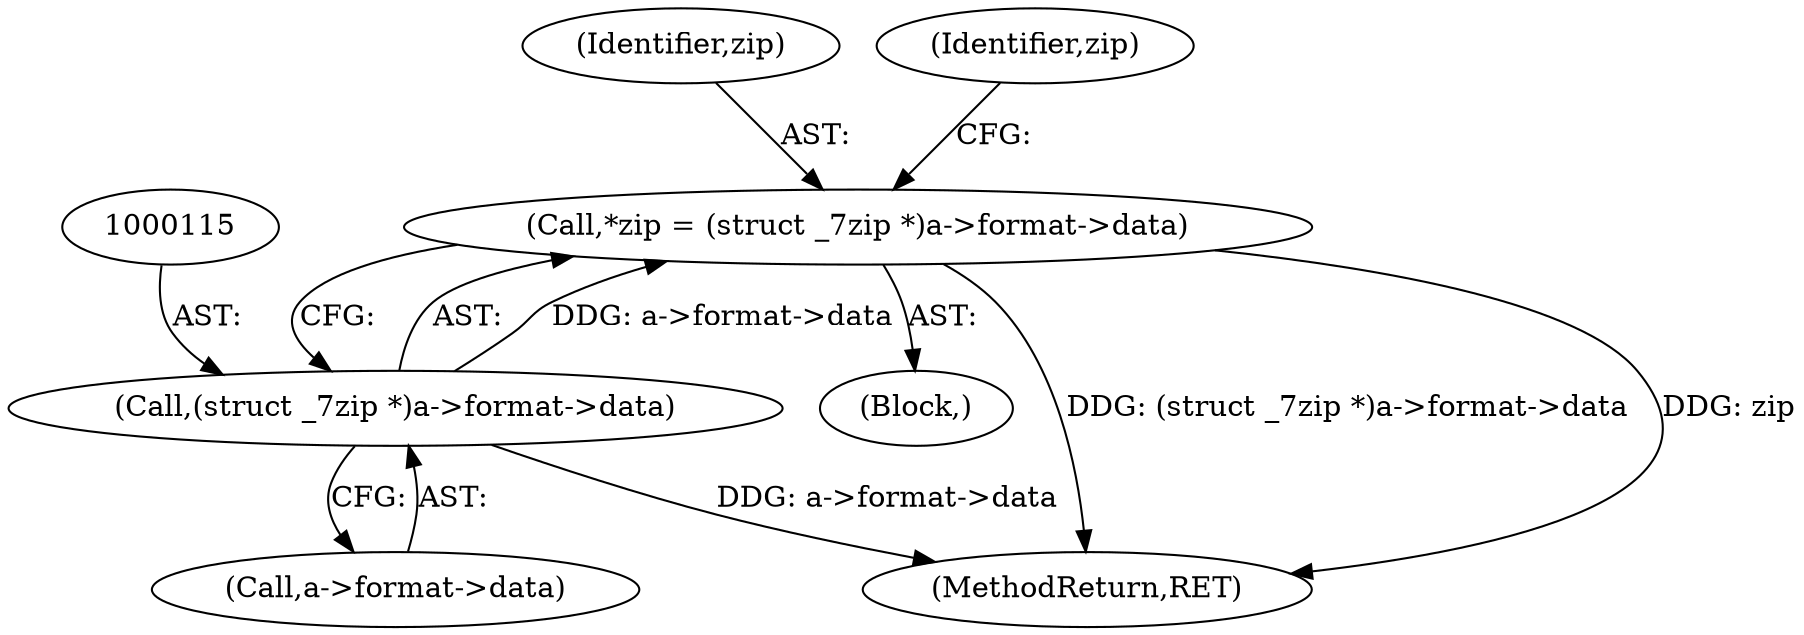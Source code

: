 digraph "0_libarchive_65a23f5dbee4497064e9bb467f81138a62b0dae1@pointer" {
"1000112" [label="(Call,*zip = (struct _7zip *)a->format->data)"];
"1000114" [label="(Call,(struct _7zip *)a->format->data)"];
"1000113" [label="(Identifier,zip)"];
"1000116" [label="(Call,a->format->data)"];
"1000114" [label="(Call,(struct _7zip *)a->format->data)"];
"1000112" [label="(Call,*zip = (struct _7zip *)a->format->data)"];
"1000110" [label="(Block,)"];
"1000262" [label="(MethodReturn,RET)"];
"1000126" [label="(Identifier,zip)"];
"1000112" -> "1000110"  [label="AST: "];
"1000112" -> "1000114"  [label="CFG: "];
"1000113" -> "1000112"  [label="AST: "];
"1000114" -> "1000112"  [label="AST: "];
"1000126" -> "1000112"  [label="CFG: "];
"1000112" -> "1000262"  [label="DDG: (struct _7zip *)a->format->data"];
"1000112" -> "1000262"  [label="DDG: zip"];
"1000114" -> "1000112"  [label="DDG: a->format->data"];
"1000114" -> "1000116"  [label="CFG: "];
"1000115" -> "1000114"  [label="AST: "];
"1000116" -> "1000114"  [label="AST: "];
"1000114" -> "1000262"  [label="DDG: a->format->data"];
}
